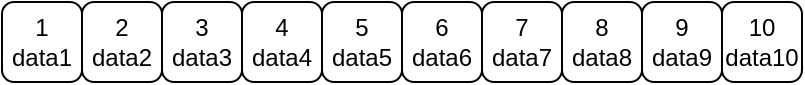 <mxfile version="20.2.3" type="device"><diagram id="C5RBs43oDa-KdzZeNtuy" name="Page-1"><mxGraphModel dx="496" dy="324" grid="1" gridSize="10" guides="1" tooltips="1" connect="1" arrows="1" fold="1" page="1" pageScale="1" pageWidth="827" pageHeight="1169" math="0" shadow="0"><root><mxCell id="WIyWlLk6GJQsqaUBKTNV-0"/><mxCell id="WIyWlLk6GJQsqaUBKTNV-1" parent="WIyWlLk6GJQsqaUBKTNV-0"/><mxCell id="t9gDqq9KSDqtRH-lH17d-0" value="1&lt;br&gt;data1" style="rounded=1;whiteSpace=wrap;html=1;" vertex="1" parent="WIyWlLk6GJQsqaUBKTNV-1"><mxGeometry x="360" y="280" width="40" height="40" as="geometry"/></mxCell><mxCell id="t9gDqq9KSDqtRH-lH17d-1" value="2&lt;br&gt;data2" style="rounded=1;whiteSpace=wrap;html=1;" vertex="1" parent="WIyWlLk6GJQsqaUBKTNV-1"><mxGeometry x="400" y="280" width="40" height="40" as="geometry"/></mxCell><mxCell id="t9gDqq9KSDqtRH-lH17d-2" value="3&lt;br&gt;data3" style="rounded=1;whiteSpace=wrap;html=1;" vertex="1" parent="WIyWlLk6GJQsqaUBKTNV-1"><mxGeometry x="440" y="280" width="40" height="40" as="geometry"/></mxCell><mxCell id="t9gDqq9KSDqtRH-lH17d-3" value="4&lt;br&gt;data4" style="rounded=1;whiteSpace=wrap;html=1;" vertex="1" parent="WIyWlLk6GJQsqaUBKTNV-1"><mxGeometry x="480" y="280" width="40" height="40" as="geometry"/></mxCell><mxCell id="t9gDqq9KSDqtRH-lH17d-4" value="5&lt;br&gt;data5" style="rounded=1;whiteSpace=wrap;html=1;" vertex="1" parent="WIyWlLk6GJQsqaUBKTNV-1"><mxGeometry x="520" y="280" width="40" height="40" as="geometry"/></mxCell><mxCell id="t9gDqq9KSDqtRH-lH17d-5" value="6&lt;br&gt;data6" style="rounded=1;whiteSpace=wrap;html=1;" vertex="1" parent="WIyWlLk6GJQsqaUBKTNV-1"><mxGeometry x="560" y="280" width="40" height="40" as="geometry"/></mxCell><mxCell id="t9gDqq9KSDqtRH-lH17d-6" value="7&lt;br&gt;data7" style="rounded=1;whiteSpace=wrap;html=1;" vertex="1" parent="WIyWlLk6GJQsqaUBKTNV-1"><mxGeometry x="600" y="280" width="40" height="40" as="geometry"/></mxCell><mxCell id="t9gDqq9KSDqtRH-lH17d-7" value="8&lt;br&gt;data8" style="rounded=1;whiteSpace=wrap;html=1;" vertex="1" parent="WIyWlLk6GJQsqaUBKTNV-1"><mxGeometry x="640" y="280" width="40" height="40" as="geometry"/></mxCell><mxCell id="t9gDqq9KSDqtRH-lH17d-8" value="9&lt;br&gt;data9" style="rounded=1;whiteSpace=wrap;html=1;" vertex="1" parent="WIyWlLk6GJQsqaUBKTNV-1"><mxGeometry x="680" y="280" width="40" height="40" as="geometry"/></mxCell><mxCell id="t9gDqq9KSDqtRH-lH17d-9" value="10&lt;br&gt;data10" style="rounded=1;whiteSpace=wrap;html=1;" vertex="1" parent="WIyWlLk6GJQsqaUBKTNV-1"><mxGeometry x="720" y="280" width="40" height="40" as="geometry"/></mxCell></root></mxGraphModel></diagram></mxfile>